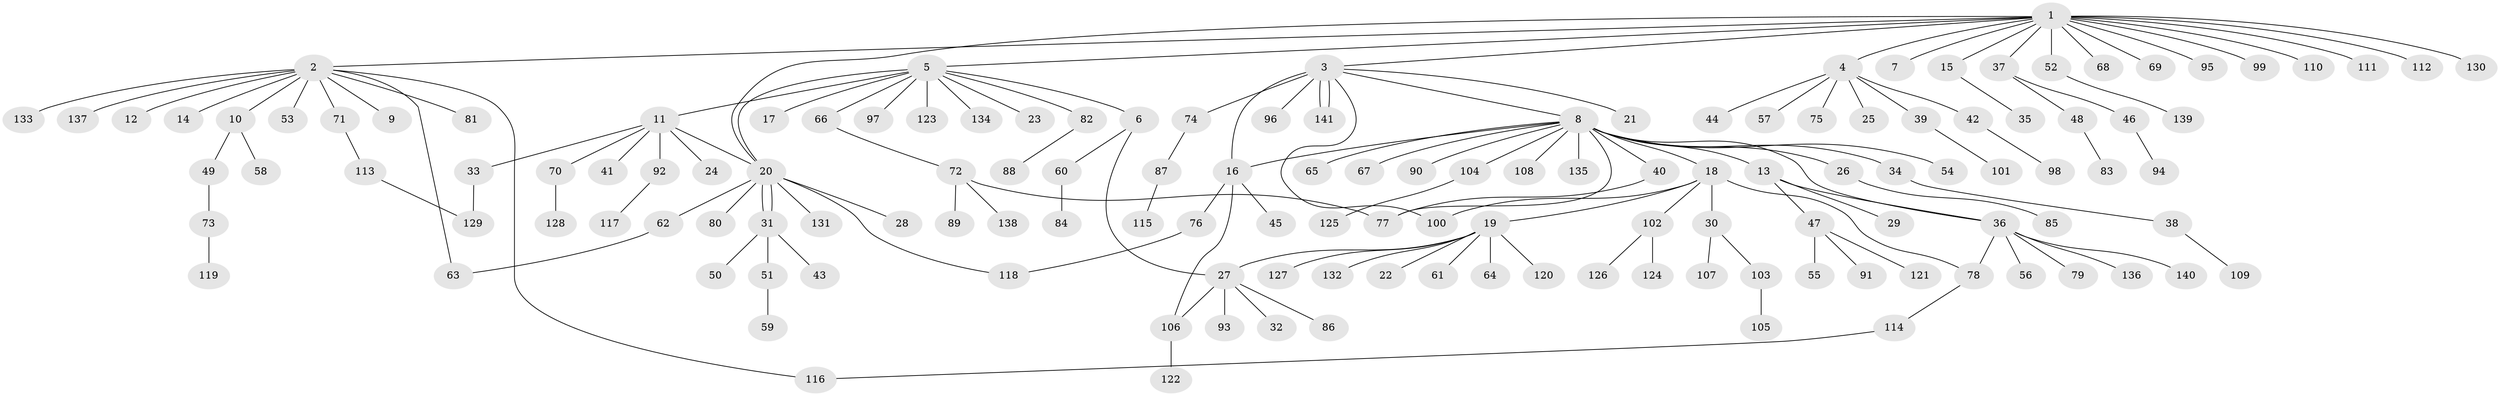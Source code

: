 // Generated by graph-tools (version 1.1) at 2025/14/03/09/25 04:14:32]
// undirected, 141 vertices, 156 edges
graph export_dot {
graph [start="1"]
  node [color=gray90,style=filled];
  1;
  2;
  3;
  4;
  5;
  6;
  7;
  8;
  9;
  10;
  11;
  12;
  13;
  14;
  15;
  16;
  17;
  18;
  19;
  20;
  21;
  22;
  23;
  24;
  25;
  26;
  27;
  28;
  29;
  30;
  31;
  32;
  33;
  34;
  35;
  36;
  37;
  38;
  39;
  40;
  41;
  42;
  43;
  44;
  45;
  46;
  47;
  48;
  49;
  50;
  51;
  52;
  53;
  54;
  55;
  56;
  57;
  58;
  59;
  60;
  61;
  62;
  63;
  64;
  65;
  66;
  67;
  68;
  69;
  70;
  71;
  72;
  73;
  74;
  75;
  76;
  77;
  78;
  79;
  80;
  81;
  82;
  83;
  84;
  85;
  86;
  87;
  88;
  89;
  90;
  91;
  92;
  93;
  94;
  95;
  96;
  97;
  98;
  99;
  100;
  101;
  102;
  103;
  104;
  105;
  106;
  107;
  108;
  109;
  110;
  111;
  112;
  113;
  114;
  115;
  116;
  117;
  118;
  119;
  120;
  121;
  122;
  123;
  124;
  125;
  126;
  127;
  128;
  129;
  130;
  131;
  132;
  133;
  134;
  135;
  136;
  137;
  138;
  139;
  140;
  141;
  1 -- 2;
  1 -- 3;
  1 -- 4;
  1 -- 5;
  1 -- 7;
  1 -- 15;
  1 -- 20;
  1 -- 37;
  1 -- 52;
  1 -- 68;
  1 -- 69;
  1 -- 95;
  1 -- 99;
  1 -- 110;
  1 -- 111;
  1 -- 112;
  1 -- 130;
  2 -- 9;
  2 -- 10;
  2 -- 12;
  2 -- 14;
  2 -- 53;
  2 -- 63;
  2 -- 71;
  2 -- 81;
  2 -- 116;
  2 -- 133;
  2 -- 137;
  3 -- 8;
  3 -- 16;
  3 -- 21;
  3 -- 74;
  3 -- 96;
  3 -- 100;
  3 -- 141;
  3 -- 141;
  4 -- 25;
  4 -- 39;
  4 -- 42;
  4 -- 44;
  4 -- 57;
  4 -- 75;
  5 -- 6;
  5 -- 11;
  5 -- 17;
  5 -- 20;
  5 -- 23;
  5 -- 66;
  5 -- 82;
  5 -- 97;
  5 -- 123;
  5 -- 134;
  6 -- 27;
  6 -- 60;
  8 -- 13;
  8 -- 16;
  8 -- 18;
  8 -- 26;
  8 -- 34;
  8 -- 36;
  8 -- 40;
  8 -- 54;
  8 -- 65;
  8 -- 67;
  8 -- 77;
  8 -- 90;
  8 -- 104;
  8 -- 108;
  8 -- 135;
  10 -- 49;
  10 -- 58;
  11 -- 20;
  11 -- 24;
  11 -- 33;
  11 -- 41;
  11 -- 70;
  11 -- 92;
  13 -- 29;
  13 -- 36;
  13 -- 47;
  15 -- 35;
  16 -- 45;
  16 -- 76;
  16 -- 106;
  18 -- 19;
  18 -- 30;
  18 -- 78;
  18 -- 100;
  18 -- 102;
  19 -- 22;
  19 -- 27;
  19 -- 61;
  19 -- 64;
  19 -- 120;
  19 -- 127;
  19 -- 132;
  20 -- 28;
  20 -- 31;
  20 -- 31;
  20 -- 62;
  20 -- 80;
  20 -- 118;
  20 -- 131;
  26 -- 85;
  27 -- 32;
  27 -- 86;
  27 -- 93;
  27 -- 106;
  30 -- 103;
  30 -- 107;
  31 -- 43;
  31 -- 50;
  31 -- 51;
  33 -- 129;
  34 -- 38;
  36 -- 56;
  36 -- 78;
  36 -- 79;
  36 -- 136;
  36 -- 140;
  37 -- 46;
  37 -- 48;
  38 -- 109;
  39 -- 101;
  40 -- 77;
  42 -- 98;
  46 -- 94;
  47 -- 55;
  47 -- 91;
  47 -- 121;
  48 -- 83;
  49 -- 73;
  51 -- 59;
  52 -- 139;
  60 -- 84;
  62 -- 63;
  66 -- 72;
  70 -- 128;
  71 -- 113;
  72 -- 77;
  72 -- 89;
  72 -- 138;
  73 -- 119;
  74 -- 87;
  76 -- 118;
  78 -- 114;
  82 -- 88;
  87 -- 115;
  92 -- 117;
  102 -- 124;
  102 -- 126;
  103 -- 105;
  104 -- 125;
  106 -- 122;
  113 -- 129;
  114 -- 116;
}
